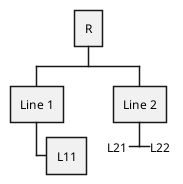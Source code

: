 {
  "sha1": "r8xnfg6dvnutaozudjnet7y8txdh6rw",
  "insertion": {
    "when": "2025-09-25T19:50:52.717Z",
    "user": "plantuml@gmail.com"
  }
}
@startwbs
* R
** Line 1
*** L11
** Line 2
***_< L21
***_ L22
@endwbs
